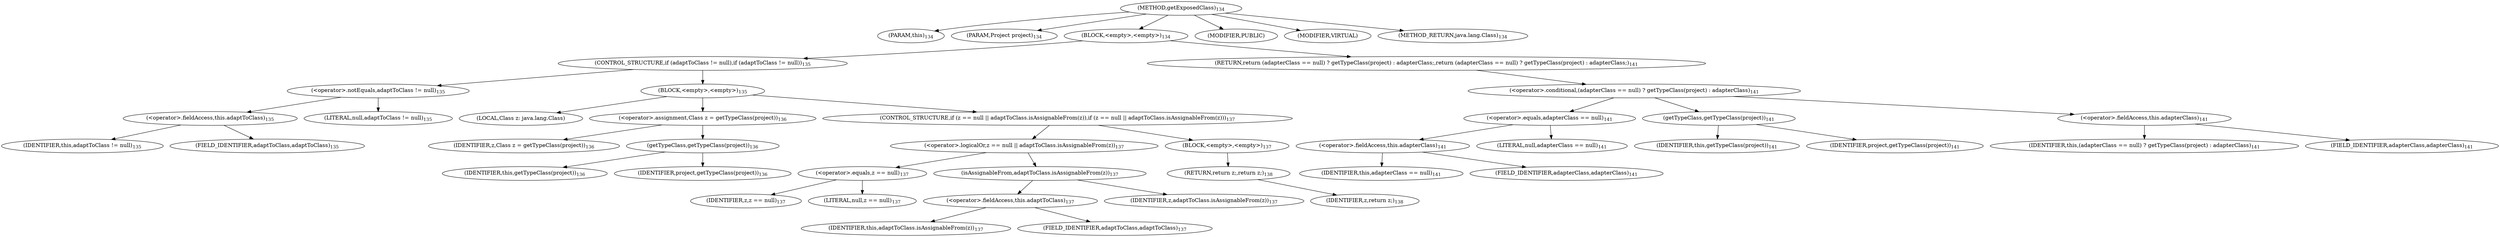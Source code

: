 digraph "getExposedClass" {  
"217" [label = <(METHOD,getExposedClass)<SUB>134</SUB>> ]
"18" [label = <(PARAM,this)<SUB>134</SUB>> ]
"218" [label = <(PARAM,Project project)<SUB>134</SUB>> ]
"219" [label = <(BLOCK,&lt;empty&gt;,&lt;empty&gt;)<SUB>134</SUB>> ]
"220" [label = <(CONTROL_STRUCTURE,if (adaptToClass != null),if (adaptToClass != null))<SUB>135</SUB>> ]
"221" [label = <(&lt;operator&gt;.notEquals,adaptToClass != null)<SUB>135</SUB>> ]
"222" [label = <(&lt;operator&gt;.fieldAccess,this.adaptToClass)<SUB>135</SUB>> ]
"223" [label = <(IDENTIFIER,this,adaptToClass != null)<SUB>135</SUB>> ]
"224" [label = <(FIELD_IDENTIFIER,adaptToClass,adaptToClass)<SUB>135</SUB>> ]
"225" [label = <(LITERAL,null,adaptToClass != null)<SUB>135</SUB>> ]
"226" [label = <(BLOCK,&lt;empty&gt;,&lt;empty&gt;)<SUB>135</SUB>> ]
"227" [label = <(LOCAL,Class z: java.lang.Class)> ]
"228" [label = <(&lt;operator&gt;.assignment,Class z = getTypeClass(project))<SUB>136</SUB>> ]
"229" [label = <(IDENTIFIER,z,Class z = getTypeClass(project))<SUB>136</SUB>> ]
"230" [label = <(getTypeClass,getTypeClass(project))<SUB>136</SUB>> ]
"17" [label = <(IDENTIFIER,this,getTypeClass(project))<SUB>136</SUB>> ]
"231" [label = <(IDENTIFIER,project,getTypeClass(project))<SUB>136</SUB>> ]
"232" [label = <(CONTROL_STRUCTURE,if (z == null || adaptToClass.isAssignableFrom(z)),if (z == null || adaptToClass.isAssignableFrom(z)))<SUB>137</SUB>> ]
"233" [label = <(&lt;operator&gt;.logicalOr,z == null || adaptToClass.isAssignableFrom(z))<SUB>137</SUB>> ]
"234" [label = <(&lt;operator&gt;.equals,z == null)<SUB>137</SUB>> ]
"235" [label = <(IDENTIFIER,z,z == null)<SUB>137</SUB>> ]
"236" [label = <(LITERAL,null,z == null)<SUB>137</SUB>> ]
"237" [label = <(isAssignableFrom,adaptToClass.isAssignableFrom(z))<SUB>137</SUB>> ]
"238" [label = <(&lt;operator&gt;.fieldAccess,this.adaptToClass)<SUB>137</SUB>> ]
"239" [label = <(IDENTIFIER,this,adaptToClass.isAssignableFrom(z))<SUB>137</SUB>> ]
"240" [label = <(FIELD_IDENTIFIER,adaptToClass,adaptToClass)<SUB>137</SUB>> ]
"241" [label = <(IDENTIFIER,z,adaptToClass.isAssignableFrom(z))<SUB>137</SUB>> ]
"242" [label = <(BLOCK,&lt;empty&gt;,&lt;empty&gt;)<SUB>137</SUB>> ]
"243" [label = <(RETURN,return z;,return z;)<SUB>138</SUB>> ]
"244" [label = <(IDENTIFIER,z,return z;)<SUB>138</SUB>> ]
"245" [label = <(RETURN,return (adapterClass == null) ? getTypeClass(project) : adapterClass;,return (adapterClass == null) ? getTypeClass(project) : adapterClass;)<SUB>141</SUB>> ]
"246" [label = <(&lt;operator&gt;.conditional,(adapterClass == null) ? getTypeClass(project) : adapterClass)<SUB>141</SUB>> ]
"247" [label = <(&lt;operator&gt;.equals,adapterClass == null)<SUB>141</SUB>> ]
"248" [label = <(&lt;operator&gt;.fieldAccess,this.adapterClass)<SUB>141</SUB>> ]
"249" [label = <(IDENTIFIER,this,adapterClass == null)<SUB>141</SUB>> ]
"250" [label = <(FIELD_IDENTIFIER,adapterClass,adapterClass)<SUB>141</SUB>> ]
"251" [label = <(LITERAL,null,adapterClass == null)<SUB>141</SUB>> ]
"252" [label = <(getTypeClass,getTypeClass(project))<SUB>141</SUB>> ]
"19" [label = <(IDENTIFIER,this,getTypeClass(project))<SUB>141</SUB>> ]
"253" [label = <(IDENTIFIER,project,getTypeClass(project))<SUB>141</SUB>> ]
"254" [label = <(&lt;operator&gt;.fieldAccess,this.adapterClass)<SUB>141</SUB>> ]
"255" [label = <(IDENTIFIER,this,(adapterClass == null) ? getTypeClass(project) : adapterClass)<SUB>141</SUB>> ]
"256" [label = <(FIELD_IDENTIFIER,adapterClass,adapterClass)<SUB>141</SUB>> ]
"257" [label = <(MODIFIER,PUBLIC)> ]
"258" [label = <(MODIFIER,VIRTUAL)> ]
"259" [label = <(METHOD_RETURN,java.lang.Class)<SUB>134</SUB>> ]
  "217" -> "18" 
  "217" -> "218" 
  "217" -> "219" 
  "217" -> "257" 
  "217" -> "258" 
  "217" -> "259" 
  "219" -> "220" 
  "219" -> "245" 
  "220" -> "221" 
  "220" -> "226" 
  "221" -> "222" 
  "221" -> "225" 
  "222" -> "223" 
  "222" -> "224" 
  "226" -> "227" 
  "226" -> "228" 
  "226" -> "232" 
  "228" -> "229" 
  "228" -> "230" 
  "230" -> "17" 
  "230" -> "231" 
  "232" -> "233" 
  "232" -> "242" 
  "233" -> "234" 
  "233" -> "237" 
  "234" -> "235" 
  "234" -> "236" 
  "237" -> "238" 
  "237" -> "241" 
  "238" -> "239" 
  "238" -> "240" 
  "242" -> "243" 
  "243" -> "244" 
  "245" -> "246" 
  "246" -> "247" 
  "246" -> "252" 
  "246" -> "254" 
  "247" -> "248" 
  "247" -> "251" 
  "248" -> "249" 
  "248" -> "250" 
  "252" -> "19" 
  "252" -> "253" 
  "254" -> "255" 
  "254" -> "256" 
}
